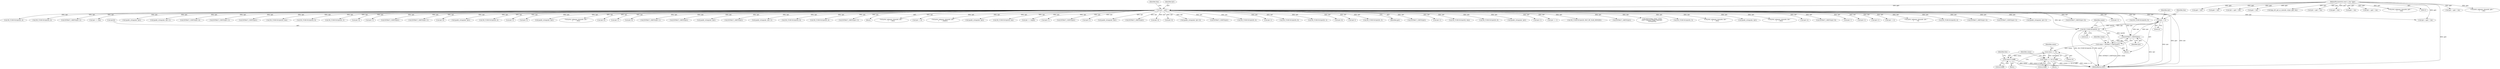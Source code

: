 digraph "0_tcpdump_13d52e9c0e7caf7e6325b0051bc90a49968be67f@pointer" {
"1000542" [label="(Call,tptr +=4)"];
"1000493" [label="(Call,EXTRACT_32BITS(tptr))"];
"1000542" [label="(Call,tptr +=4)"];
"1000142" [label="(Call,tptr = pptr)"];
"1000128" [label="(MethodParameterIn,const u_char *pptr)"];
"1000486" [label="(Call,ND_TCHECK2(tptr[0], 4))"];
"1000491" [label="(Call,comm = EXTRACT_32BITS(tptr))"];
"1000524" [label="(Call,comm >> 16)"];
"1000523" [label="(Call,(comm >> 16) & 0xffff)"];
"1000529" [label="(Call,comm & 0xffff)"];
"1002224" [label="(Call,EXTRACT_16BITS(tptr+6))"];
"1001623" [label="(Call,tptr = pptr + len)"];
"1002432" [label="(Call,tptr+2)"];
"1002890" [label="(Call,print_unknown_data(ndo, pptr, \"\n\t    \", len))"];
"1000445" [label="(Call,ND_TCHECK2(tptr[0], 8))"];
"1000347" [label="(Call,ND_TCHECK2(tptr[0], 4))"];
"1002648" [label="(Call,ND_TCHECK2(tptr[0], 4))"];
"1002194" [label="(Call,EXTRACT_16BITS(tptr+2))"];
"1001097" [label="(Call,tptr += tlen)"];
"1000206" [label="(Call,tptr < pptr + len)"];
"1000530" [label="(Identifier,comm)"];
"1000531" [label="(Literal,0xffff)"];
"1001625" [label="(Call,pptr + len)"];
"1002479" [label="(Call,ipaddr_string(ndo, tptr))"];
"1002298" [label="(Call,ipaddr_string(ndo, tptr+2))"];
"1002199" [label="(Call,EXTRACT_32BITS(tptr+4))"];
"1002256" [label="(Call,EXTRACT_32BITS(tptr+2))"];
"1000357" [label="(Call,EXTRACT_32BITS(tptr))"];
"1001073" [label="(Call,ND_TCHECK2(tptr[0], tlen))"];
"1002505" [label="(Call,ND_TCHECK2(tptr[0], 8))"];
"1002151" [label="(Call,ND_TCHECK2(tptr[0], 2))"];
"1002205" [label="(Call,tptr+4)"];
"1000208" [label="(Call,pptr + len)"];
"1000528" [label="(Block,)"];
"1002349" [label="(Call,tptr+2)"];
"1002668" [label="(Call,EXTRACT_32BITS(tptr))"];
"1000529" [label="(Call,comm & 0xffff)"];
"1000522" [label="(Block,)"];
"1002431" [label="(Call,EXTRACT_24BITS(tptr+2))"];
"1000146" [label="(Identifier,tlen)"];
"1002225" [label="(Call,tptr+6)"];
"1002458" [label="(Call,ipaddr_string(ndo, tptr))"];
"1002489" [label="(Call,ND_TCHECK2(tptr[0], 4))"];
"1002257" [label="(Call,tptr+2)"];
"1000524" [label="(Call,comm >> 16)"];
"1002354" [label="(Call,tptr+3)"];
"1000543" [label="(Identifier,tptr)"];
"1000493" [label="(Call,EXTRACT_32BITS(tptr))"];
"1000598" [label="(Call,ipaddr_string(ndo, tptr))"];
"1002552" [label="(Call,print_unknown_data(ndo, tptr, \"\n\t      \", tlen))"];
"1002247" [label="(Call,tptr+6)"];
"1000143" [label="(Identifier,tptr)"];
"1001167" [label="(Call,tptr < pptr + len)"];
"1000142" [label="(Call,tptr = pptr)"];
"1002403" [label="(Call,tptr+1)"];
"1000525" [label="(Identifier,comm)"];
"1002331" [label="(Call,tptr+6)"];
"1002581" [label="(Call,EXTRACT_16BITS(tptr+1))"];
"1000622" [label="(Call,EXTRACT_16BITS(tptr))"];
"1000527" [label="(Literal,0xffff)"];
"1000128" [label="(MethodParameterIn,const u_char *pptr)"];
"1000526" [label="(Literal,16)"];
"1000567" [label="(Call,ipaddr_string(ndo, tptr))"];
"1002158" [label="(Call,EXTRACT_16BITS(tptr))"];
"1000490" [label="(Literal,4)"];
"1002219" [label="(Call,ipaddr_string(ndo, tptr+2))"];
"1002447" [label="(Call,ND_TCHECK2(tptr[0], 8))"];
"1000557" [label="(Call,ND_TCHECK2(tptr[0], 4))"];
"1002368" [label="(Call,EXTRACT_16BITS(tptr+2))"];
"1000496" [label="(Identifier,comm)"];
"1000130" [label="(Block,)"];
"1000482" [label="(Identifier,tlen)"];
"1001092" [label="(Call,print_unknown_data(ndo, tptr, \"\n\t    \", tlen))"];
"1002387" [label="(Call,tptr +=8)"];
"1000492" [label="(Identifier,comm)"];
"1002635" [label="(Call,print_unknown_data(ndo, tptr,\"\n\t      \", length))"];
"1002516" [label="(Call,ipaddr_string(ndo, tptr))"];
"1000385" [label="(Call,ND_TCHECK2(tptr[0], len))"];
"1002640" [label="(Call,tptr += length)"];
"1002582" [label="(Call,tptr+1)"];
"1002848" [label="(Call,EXTRACT_32BITS(tptr))"];
"1000484" [label="(Block,)"];
"1002369" [label="(Call,tptr+2)"];
"1002499" [label="(Call,ipaddr_string(ndo, tptr))"];
"1001647" [label="(Call,EXTRACT_16BITS(tptr))"];
"1001169" [label="(Call,pptr + len)"];
"1002200" [label="(Call,tptr+4)"];
"1000200" [label="(Call,bgp_attr_get_as_size(ndo, atype, pptr, len))"];
"1002325" [label="(Call,tptr+6)"];
"1001691" [label="(Call,tptr < pptr + len)"];
"1002203" [label="(Call,ipaddr_string(ndo, tptr+4))"];
"1000461" [label="(Call,EXTRACT_32BITS(tptr))"];
"1000321" [label="(Call,ND_TCHECK2(tptr[0], 4))"];
"1002221" [label="(Call,tptr+2)"];
"1002468" [label="(Call,ND_TCHECK2(tptr[0], 8))"];
"1002395" [label="(Call,ND_TCHECK2(tptr[0], 5))"];
"1002308" [label="(Call,tptr+6)"];
"1000491" [label="(Call,comm = EXTRACT_32BITS(tptr))"];
"1002091" [label="(Call,tptr-3)"];
"1000487" [label="(Call,tptr[0])"];
"1002570" [label="(Call,ND_TCHECK2(tptr[0], 3))"];
"1000144" [label="(Identifier,pptr)"];
"1000426" [label="(Call,EXTRACT_32BITS(tptr))"];
"1002300" [label="(Call,tptr+2)"];
"1000523" [label="(Call,(comm >> 16) & 0xffff)"];
"1000663" [label="(Call,ND_TCHECK2(tptr[0], tlen))"];
"1002525" [label="(Call,ND_TCHECK2(tptr[0], 8))"];
"1002536" [label="(Call,ipaddr_string(ndo, tptr))"];
"1002286" [label="(Call,tptr+2)"];
"1002585" [label="(Call,tptr += 3)"];
"1001640" [label="(Call,ND_TCHECK2(tptr[0], BGP_MP_NLRI_MINSIZE))"];
"1000406" [label="(Call,EXTRACT_16BITS(tptr))"];
"1001693" [label="(Call,pptr + len)"];
"1000170" [label="(Call,tok2str(bgp_origin_values,\n\t\t\t\t\t\t\"Unknown Origin Typecode\",\n\t\t\t\t\t\ttptr[0]))"];
"1000615" [label="(Call,ND_TCHECK2(tptr[0], 3))"];
"1000542" [label="(Call,tptr +=4)"];
"1000682" [label="(Call,print_unknown_data(ndo, tptr, \"\n\t    \", tlen))"];
"1002121" [label="(Call,pptr + len)"];
"1000331" [label="(Call,ipaddr_string(ndo, tptr))"];
"1002119" [label="(Call,tptr = pptr + len)"];
"1002909" [label="(Call,print_unknown_data(ndo, pptr, \"\n\t    \", len))"];
"1002919" [label="(MethodReturn,RET)"];
"1001615" [label="(Call,print_unknown_data(ndo, tptr, \"\n\t    \", tlen))"];
"1002358" [label="(Call,tptr+4)"];
"1002246" [label="(Call,EXTRACT_16BITS(tptr+6))"];
"1002315" [label="(Call,tptr+7)"];
"1000534" [label="(Identifier,tlen)"];
"1002243" [label="(Call,tptr+2)"];
"1002195" [label="(Call,tptr+2)"];
"1000486" [label="(Call,ND_TCHECK2(tptr[0], 4))"];
"1002436" [label="(Call,tptr +=5)"];
"1002378" [label="(Call,print_unknown_data(ndo, tptr, \"\n\t      \", 8))"];
"1000494" [label="(Identifier,tptr)"];
"1000587" [label="(Call,ND_TCHECK2(tptr[0], 4))"];
"1002357" [label="(Call,EXTRACT_16BITS(tptr+4))"];
"1002242" [label="(Call,EXTRACT_32BITS(tptr+2))"];
"1002284" [label="(Call,ipaddr_string(ndo, tptr+2))"];
"1000544" [label="(Literal,4)"];
"1000542" -> "1000484"  [label="AST: "];
"1000542" -> "1000544"  [label="CFG: "];
"1000543" -> "1000542"  [label="AST: "];
"1000544" -> "1000542"  [label="AST: "];
"1000482" -> "1000542"  [label="CFG: "];
"1000542" -> "1002919"  [label="DDG: tptr"];
"1000542" -> "1000486"  [label="DDG: tptr"];
"1000542" -> "1000493"  [label="DDG: tptr"];
"1000493" -> "1000542"  [label="DDG: tptr"];
"1000142" -> "1000542"  [label="DDG: tptr"];
"1000486" -> "1000542"  [label="DDG: tptr[0]"];
"1000493" -> "1000491"  [label="AST: "];
"1000493" -> "1000494"  [label="CFG: "];
"1000494" -> "1000493"  [label="AST: "];
"1000491" -> "1000493"  [label="CFG: "];
"1000493" -> "1002919"  [label="DDG: tptr"];
"1000493" -> "1000491"  [label="DDG: tptr"];
"1000142" -> "1000493"  [label="DDG: tptr"];
"1000486" -> "1000493"  [label="DDG: tptr[0]"];
"1000142" -> "1000130"  [label="AST: "];
"1000142" -> "1000144"  [label="CFG: "];
"1000143" -> "1000142"  [label="AST: "];
"1000144" -> "1000142"  [label="AST: "];
"1000146" -> "1000142"  [label="CFG: "];
"1000142" -> "1002919"  [label="DDG: pptr"];
"1000142" -> "1002919"  [label="DDG: tptr"];
"1000128" -> "1000142"  [label="DDG: pptr"];
"1000142" -> "1000170"  [label="DDG: tptr"];
"1000142" -> "1000206"  [label="DDG: tptr"];
"1000142" -> "1000321"  [label="DDG: tptr"];
"1000142" -> "1000331"  [label="DDG: tptr"];
"1000142" -> "1000347"  [label="DDG: tptr"];
"1000142" -> "1000357"  [label="DDG: tptr"];
"1000142" -> "1000385"  [label="DDG: tptr"];
"1000142" -> "1000406"  [label="DDG: tptr"];
"1000142" -> "1000426"  [label="DDG: tptr"];
"1000142" -> "1000445"  [label="DDG: tptr"];
"1000142" -> "1000461"  [label="DDG: tptr"];
"1000142" -> "1000486"  [label="DDG: tptr"];
"1000142" -> "1000557"  [label="DDG: tptr"];
"1000142" -> "1000567"  [label="DDG: tptr"];
"1000142" -> "1000587"  [label="DDG: tptr"];
"1000142" -> "1000598"  [label="DDG: tptr"];
"1000142" -> "1000615"  [label="DDG: tptr"];
"1000142" -> "1000622"  [label="DDG: tptr"];
"1000142" -> "1000663"  [label="DDG: tptr"];
"1000142" -> "1000682"  [label="DDG: tptr"];
"1000142" -> "1001073"  [label="DDG: tptr"];
"1000142" -> "1001092"  [label="DDG: tptr"];
"1000142" -> "1001097"  [label="DDG: tptr"];
"1000142" -> "1001615"  [label="DDG: tptr"];
"1000142" -> "1001640"  [label="DDG: tptr"];
"1000142" -> "1001647"  [label="DDG: tptr"];
"1000142" -> "1002091"  [label="DDG: tptr"];
"1000142" -> "1002151"  [label="DDG: tptr"];
"1000142" -> "1002158"  [label="DDG: tptr"];
"1000142" -> "1002194"  [label="DDG: tptr"];
"1000142" -> "1002195"  [label="DDG: tptr"];
"1000142" -> "1002199"  [label="DDG: tptr"];
"1000142" -> "1002200"  [label="DDG: tptr"];
"1000142" -> "1002203"  [label="DDG: tptr"];
"1000142" -> "1002205"  [label="DDG: tptr"];
"1000142" -> "1002219"  [label="DDG: tptr"];
"1000142" -> "1002221"  [label="DDG: tptr"];
"1000142" -> "1002224"  [label="DDG: tptr"];
"1000142" -> "1002225"  [label="DDG: tptr"];
"1000142" -> "1002242"  [label="DDG: tptr"];
"1000142" -> "1002243"  [label="DDG: tptr"];
"1000142" -> "1002246"  [label="DDG: tptr"];
"1000142" -> "1002247"  [label="DDG: tptr"];
"1000142" -> "1002256"  [label="DDG: tptr"];
"1000142" -> "1002257"  [label="DDG: tptr"];
"1000142" -> "1002284"  [label="DDG: tptr"];
"1000142" -> "1002286"  [label="DDG: tptr"];
"1000142" -> "1002298"  [label="DDG: tptr"];
"1000142" -> "1002300"  [label="DDG: tptr"];
"1000142" -> "1002308"  [label="DDG: tptr"];
"1000142" -> "1002315"  [label="DDG: tptr"];
"1000142" -> "1002325"  [label="DDG: tptr"];
"1000142" -> "1002331"  [label="DDG: tptr"];
"1000142" -> "1002349"  [label="DDG: tptr"];
"1000142" -> "1002354"  [label="DDG: tptr"];
"1000142" -> "1002357"  [label="DDG: tptr"];
"1000142" -> "1002358"  [label="DDG: tptr"];
"1000142" -> "1002368"  [label="DDG: tptr"];
"1000142" -> "1002369"  [label="DDG: tptr"];
"1000142" -> "1002378"  [label="DDG: tptr"];
"1000142" -> "1002387"  [label="DDG: tptr"];
"1000142" -> "1002395"  [label="DDG: tptr"];
"1000142" -> "1002403"  [label="DDG: tptr"];
"1000142" -> "1002431"  [label="DDG: tptr"];
"1000142" -> "1002432"  [label="DDG: tptr"];
"1000142" -> "1002436"  [label="DDG: tptr"];
"1000142" -> "1002447"  [label="DDG: tptr"];
"1000142" -> "1002458"  [label="DDG: tptr"];
"1000142" -> "1002468"  [label="DDG: tptr"];
"1000142" -> "1002479"  [label="DDG: tptr"];
"1000142" -> "1002489"  [label="DDG: tptr"];
"1000142" -> "1002499"  [label="DDG: tptr"];
"1000142" -> "1002505"  [label="DDG: tptr"];
"1000142" -> "1002516"  [label="DDG: tptr"];
"1000142" -> "1002525"  [label="DDG: tptr"];
"1000142" -> "1002536"  [label="DDG: tptr"];
"1000142" -> "1002552"  [label="DDG: tptr"];
"1000142" -> "1002570"  [label="DDG: tptr"];
"1000142" -> "1002581"  [label="DDG: tptr"];
"1000142" -> "1002582"  [label="DDG: tptr"];
"1000142" -> "1002585"  [label="DDG: tptr"];
"1000142" -> "1002635"  [label="DDG: tptr"];
"1000142" -> "1002640"  [label="DDG: tptr"];
"1000142" -> "1002648"  [label="DDG: tptr"];
"1000142" -> "1002668"  [label="DDG: tptr"];
"1000142" -> "1002848"  [label="DDG: tptr"];
"1000128" -> "1000125"  [label="AST: "];
"1000128" -> "1002919"  [label="DDG: pptr"];
"1000128" -> "1000200"  [label="DDG: pptr"];
"1000128" -> "1000206"  [label="DDG: pptr"];
"1000128" -> "1000208"  [label="DDG: pptr"];
"1000128" -> "1001167"  [label="DDG: pptr"];
"1000128" -> "1001169"  [label="DDG: pptr"];
"1000128" -> "1001623"  [label="DDG: pptr"];
"1000128" -> "1001625"  [label="DDG: pptr"];
"1000128" -> "1001691"  [label="DDG: pptr"];
"1000128" -> "1001693"  [label="DDG: pptr"];
"1000128" -> "1002119"  [label="DDG: pptr"];
"1000128" -> "1002121"  [label="DDG: pptr"];
"1000128" -> "1002890"  [label="DDG: pptr"];
"1000128" -> "1002909"  [label="DDG: pptr"];
"1000486" -> "1000484"  [label="AST: "];
"1000486" -> "1000490"  [label="CFG: "];
"1000487" -> "1000486"  [label="AST: "];
"1000490" -> "1000486"  [label="AST: "];
"1000492" -> "1000486"  [label="CFG: "];
"1000486" -> "1002919"  [label="DDG: ND_TCHECK2(tptr[0], 4)"];
"1000486" -> "1002919"  [label="DDG: tptr[0]"];
"1000491" -> "1000484"  [label="AST: "];
"1000492" -> "1000491"  [label="AST: "];
"1000496" -> "1000491"  [label="CFG: "];
"1000491" -> "1002919"  [label="DDG: EXTRACT_32BITS(tptr)"];
"1000491" -> "1002919"  [label="DDG: comm"];
"1000491" -> "1000524"  [label="DDG: comm"];
"1000524" -> "1000523"  [label="AST: "];
"1000524" -> "1000526"  [label="CFG: "];
"1000525" -> "1000524"  [label="AST: "];
"1000526" -> "1000524"  [label="AST: "];
"1000527" -> "1000524"  [label="CFG: "];
"1000524" -> "1000523"  [label="DDG: comm"];
"1000524" -> "1000523"  [label="DDG: 16"];
"1000524" -> "1000529"  [label="DDG: comm"];
"1000523" -> "1000522"  [label="AST: "];
"1000523" -> "1000527"  [label="CFG: "];
"1000527" -> "1000523"  [label="AST: "];
"1000530" -> "1000523"  [label="CFG: "];
"1000523" -> "1002919"  [label="DDG: comm >> 16"];
"1000523" -> "1002919"  [label="DDG: (comm >> 16) & 0xffff"];
"1000529" -> "1000528"  [label="AST: "];
"1000529" -> "1000531"  [label="CFG: "];
"1000530" -> "1000529"  [label="AST: "];
"1000531" -> "1000529"  [label="AST: "];
"1000534" -> "1000529"  [label="CFG: "];
"1000529" -> "1002919"  [label="DDG: comm"];
"1000529" -> "1002919"  [label="DDG: comm & 0xffff"];
}
